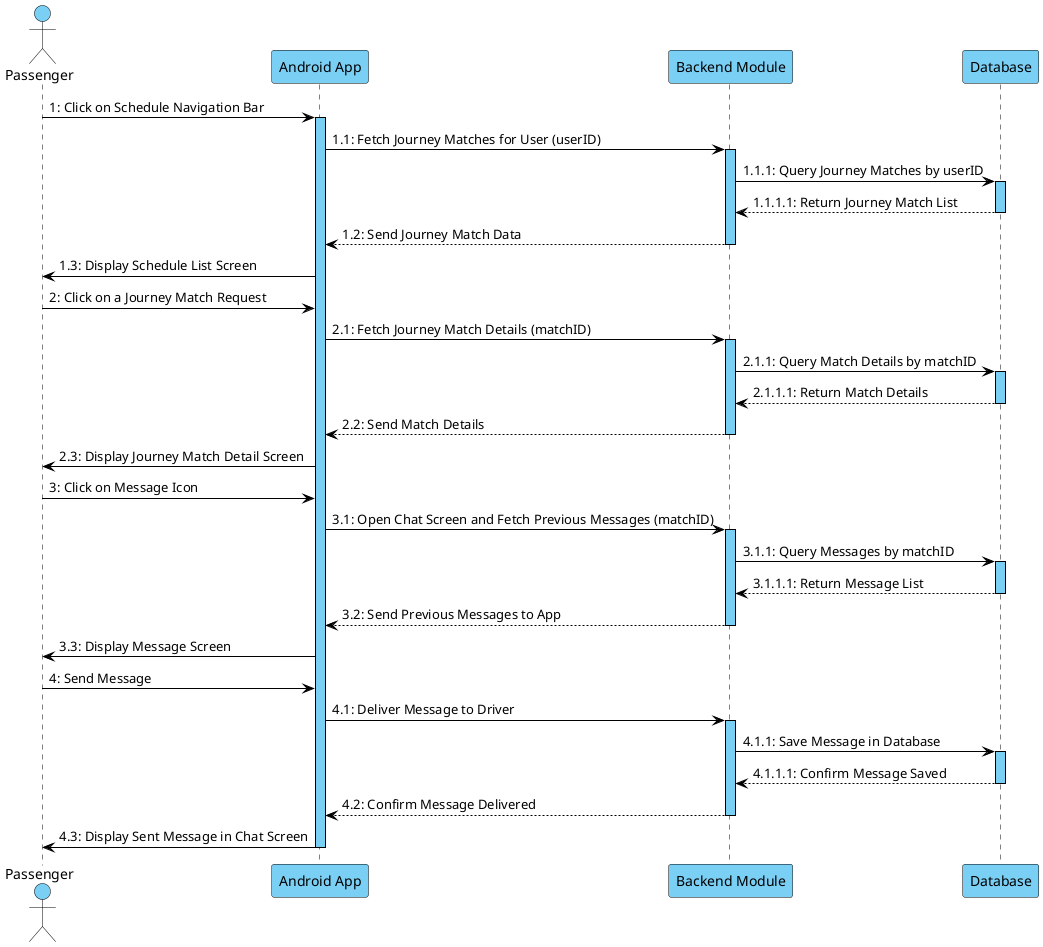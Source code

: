 @startuml SendMessagesToDriverSequenceDiagram
skinparam BackgroundColor #ffffff
skinparam sequence {
    LifeLineBorderColor #000000
    LifeLineBackgroundColor #7acff5
    ParticipantBackgroundColor #7acff5
    ParticipantBorderColor #000000
    ActorBackgroundColor #7acff5
    ActorBorderColor #000000
    ArrowColor #000000
    SequenceBoxBackgroundColor #7acff5
}

actor "Passenger" as User
participant "Android App" as App
participant "Backend Module" as Backend
participant "Database" as DB

User -> App : 1: Click on Schedule Navigation Bar
activate App

App -> Backend : 1.1: Fetch Journey Matches for User (userID)
activate Backend

Backend -> DB : 1.1.1: Query Journey Matches by userID
activate DB
DB --> Backend : 1.1.1.1: Return Journey Match List
deactivate DB

Backend --> App : 1.2: Send Journey Match Data
deactivate Backend

App -> User : 1.3: Display Schedule List Screen

User -> App : 2: Click on a Journey Match Request
App -> Backend : 2.1: Fetch Journey Match Details (matchID)
activate Backend

Backend -> DB : 2.1.1: Query Match Details by matchID
activate DB
DB --> Backend : 2.1.1.1: Return Match Details
deactivate DB

Backend --> App : 2.2: Send Match Details
deactivate Backend

App -> User : 2.3: Display Journey Match Detail Screen

User -> App : 3: Click on Message Icon
App -> Backend : 3.1: Open Chat Screen and Fetch Previous Messages (matchID)
activate Backend

Backend -> DB : 3.1.1: Query Messages by matchID
activate DB
DB --> Backend : 3.1.1.1: Return Message List
deactivate DB

Backend --> App : 3.2: Send Previous Messages to App
deactivate Backend

App -> User : 3.3: Display Message Screen

User -> App : 4: Send Message
App -> Backend : 4.1: Deliver Message to Driver
activate Backend

Backend -> DB : 4.1.1: Save Message in Database
activate DB
DB --> Backend : 4.1.1.1: Confirm Message Saved
deactivate DB

Backend --> App : 4.2: Confirm Message Delivered
deactivate Backend

App -> User : 4.3: Display Sent Message in Chat Screen

deactivate App

@enduml
